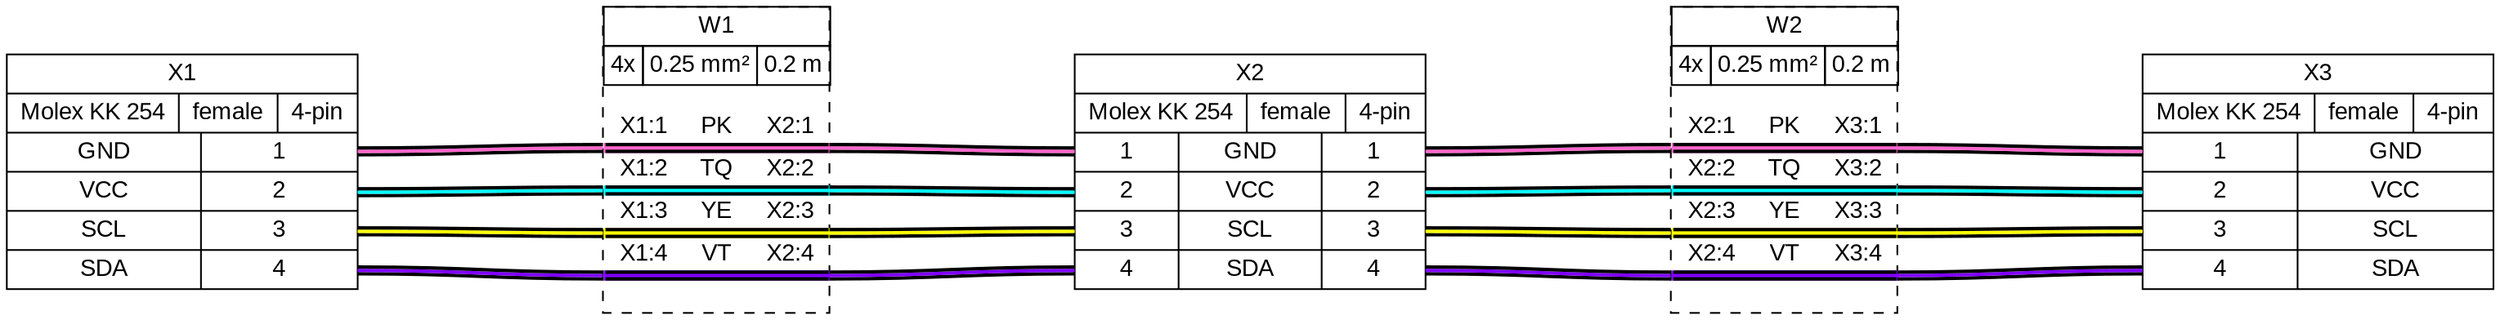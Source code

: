 graph {
// Graph generated by WireViz
// https://github.com/formatc1702/WireViz
	graph [bgcolor=white fontname=arial nodesep=0.33 rankdir=LR ranksep=2]
	node [fillcolor=white fontname=arial shape=record style=filled]
	edge [fontname=arial style=bold]
	X1 [label="X1|{Molex KK 254|female|4-pin}|{{GND|VCC|SCL|SDA}|{<p1r>1|<p2r>2|<p3r>3|<p4r>4}}"]
	X2 [label="X2|{Molex KK 254|female|4-pin}|{{<p1l>1|<p2l>2|<p3l>3|<p4l>4}|{GND|VCC|SCL|SDA}|{<p1r>1|<p2r>2|<p3r>3|<p4r>4}}"]
	X3 [label="X3|{Molex KK 254|female|4-pin}|{{<p1l>1|<p2l>2|<p3l>3|<p4l>4}|{GND|VCC|SCL|SDA}}"]
	edge [color="#000000:#ff66cc:#000000"]
	X1:p1r:e -- W1:w1:w
	W1:w1:e -- X2:p1l:w
	edge [color="#000000:#00ffff:#000000"]
	X1:p2r:e -- W1:w2:w
	W1:w2:e -- X2:p2l:w
	edge [color="#000000:#ffff00:#000000"]
	X1:p3r:e -- W1:w3:w
	W1:w3:e -- X2:p3l:w
	edge [color="#000000:#8000ff:#000000"]
	X1:p4r:e -- W1:w4:w
	W1:w4:e -- X2:p4l:w
	W1 [label=<<table border="0" cellspacing="0" cellpadding="0"><tr><td><table border="0" cellspacing="0" cellpadding="3" cellborder="1"><tr><td colspan="3">W1</td></tr><tr><td>4x</td><td>0.25 mm²</td><td>0.2 m</td></tr></table></td></tr><tr><td>&nbsp;</td></tr><tr><td><table border="0" cellspacing="0" cellborder="0"><tr><td>X1:1</td><td>PK</td><td>X2:1</td></tr><tr><td colspan="3" cellpadding="0" height="6" bgcolor="#ff66cc" border="2" sides="tb" port="w1"></td></tr><tr><td>X1:2</td><td>TQ</td><td>X2:2</td></tr><tr><td colspan="3" cellpadding="0" height="6" bgcolor="#00ffff" border="2" sides="tb" port="w2"></td></tr><tr><td>X1:3</td><td>YE</td><td>X2:3</td></tr><tr><td colspan="3" cellpadding="0" height="6" bgcolor="#ffff00" border="2" sides="tb" port="w3"></td></tr><tr><td>X1:4</td><td>VT</td><td>X2:4</td></tr><tr><td colspan="3" cellpadding="0" height="6" bgcolor="#8000ff" border="2" sides="tb" port="w4"></td></tr><tr><td>&nbsp;</td></tr></table></td></tr></table>> fillcolor=white margin=0 shape=box style="filled,dashed"]
	edge [color="#000000:#ff66cc:#000000"]
	X2:p1r:e -- W2:w1:w
	W2:w1:e -- X3:p1l:w
	edge [color="#000000:#00ffff:#000000"]
	X2:p2r:e -- W2:w2:w
	W2:w2:e -- X3:p2l:w
	edge [color="#000000:#ffff00:#000000"]
	X2:p3r:e -- W2:w3:w
	W2:w3:e -- X3:p3l:w
	edge [color="#000000:#8000ff:#000000"]
	X2:p4r:e -- W2:w4:w
	W2:w4:e -- X3:p4l:w
	W2 [label=<<table border="0" cellspacing="0" cellpadding="0"><tr><td><table border="0" cellspacing="0" cellpadding="3" cellborder="1"><tr><td colspan="3">W2</td></tr><tr><td>4x</td><td>0.25 mm²</td><td>0.2 m</td></tr></table></td></tr><tr><td>&nbsp;</td></tr><tr><td><table border="0" cellspacing="0" cellborder="0"><tr><td>X2:1</td><td>PK</td><td>X3:1</td></tr><tr><td colspan="3" cellpadding="0" height="6" bgcolor="#ff66cc" border="2" sides="tb" port="w1"></td></tr><tr><td>X2:2</td><td>TQ</td><td>X3:2</td></tr><tr><td colspan="3" cellpadding="0" height="6" bgcolor="#00ffff" border="2" sides="tb" port="w2"></td></tr><tr><td>X2:3</td><td>YE</td><td>X3:3</td></tr><tr><td colspan="3" cellpadding="0" height="6" bgcolor="#ffff00" border="2" sides="tb" port="w3"></td></tr><tr><td>X2:4</td><td>VT</td><td>X3:4</td></tr><tr><td colspan="3" cellpadding="0" height="6" bgcolor="#8000ff" border="2" sides="tb" port="w4"></td></tr><tr><td>&nbsp;</td></tr></table></td></tr></table>> fillcolor=white margin=0 shape=box style="filled,dashed"]
}
